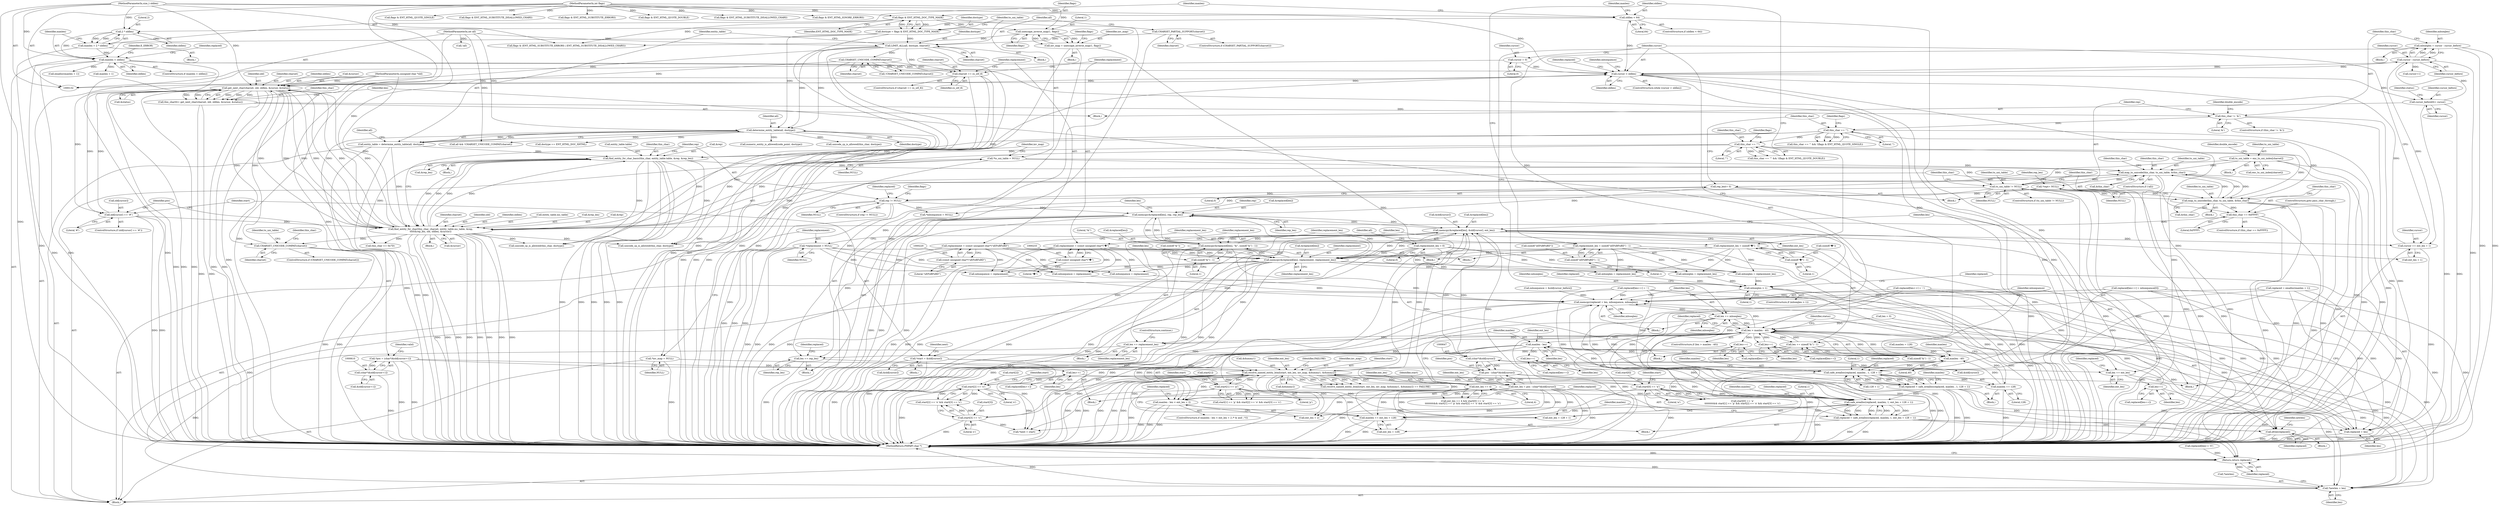digraph "0_php-src_0da8b8b801f9276359262f1ef8274c7812d3dfda?w=1_5@integer" {
"1000375" [label="(Call,mbseqlen = cursor - cursor_before)"];
"1000377" [label="(Call,cursor - cursor_before)"];
"1000279" [label="(Call,cursor < oldlen)"];
"1000775" [label="(Call,cursor += ent_len + 1)"];
"1000756" [label="(Call,memcpy(&replaced[len], &old[cursor], ent_len))"];
"1000578" [label="(Call,memcpy(&replaced[len], \"&amp;\", sizeof(\"&amp;\") - 1))"];
"1000466" [label="(Call,memcpy(&replaced[len], rep, rep_len))"];
"1000346" [label="(Call,memcpy(&replaced[len], replacement, replacement_len))"];
"1000217" [label="(Call,replacement = (const unsigned char*)\"\xEF\xBF\xBD\")"];
"1000219" [label="(Call,(const unsigned char*)\"\xEF\xBF\xBD\")"];
"1000161" [label="(Call,*replacement = NULL)"];
"1000230" [label="(Call,replacement = (const unsigned char*)\"&#xFFFD;\")"];
"1000232" [label="(Call,(const unsigned char*)\"&#xFFFD;\")"];
"1000222" [label="(Call,replacement_len = sizeof(\"\xEF\xBF\xBD\") - 1)"];
"1000224" [label="(Call,sizeof(\"\xEF\xBF\xBD\") - 1)"];
"1000235" [label="(Call,replacement_len = sizeof(\"&#xFFFD;\") - 1)"];
"1000237" [label="(Call,sizeof(\"&#xFFFD;\") - 1)"];
"1000165" [label="(Call,replacement_len = 0)"];
"1000456" [label="(Call,rep != NULL)"];
"1000386" [label="(Call,*rep\t= NULL)"];
"1000416" [label="(Call,to_uni_table != NULL)"];
"1000512" [label="(Call,map_to_unicode(this_char, to_uni_table, &this_char))"];
"1000446" [label="(Call,find_entity_for_char_basic(this_char, entity_table.table, &rep, &rep_len))"];
"1000396" [label="(Call,this_char == '\'')"];
"1000381" [label="(Call,this_char != '&')"];
"1000300" [label="(Call,this_char\t\t\t= get_next_char(charset, old, oldlen, &cursor, &status))"];
"1000302" [label="(Call,get_next_char(charset, old, oldlen, &cursor, &status))"];
"1000175" [label="(Call,LIMIT_ALL(all, doctype, charset))"];
"1000136" [label="(MethodParameterIn,int all)"];
"1000146" [label="(Call,doctype = flags & ENT_HTML_DOC_TYPE_MASK)"];
"1000148" [label="(Call,flags & ENT_HTML_DOC_TYPE_MASK)"];
"1000137" [label="(MethodParameterIn,int flags)"];
"1000172" [label="(Call,CHARSET_PARTIAL_SUPPORT(charset))"];
"1000490" [label="(Call,CHARSET_UNICODE_COMPAT(charset))"];
"1000430" [label="(Call,find_entity_for_char(this_char, charset, entity_table.ms_table, &rep,\n\t\t\t\t\t&rep_len, old, oldlen, &cursor))"];
"1000404" [label="(Call,this_char == '\"')"];
"1000426" [label="(Call,this_char == 0xFFFF)"];
"1000420" [label="(Call,map_to_unicode(this_char, to_uni_table, &this_char))"];
"1000179" [label="(Call,entity_table = determine_entity_table(all, doctype))"];
"1000181" [label="(Call,determine_entity_table(all, doctype))"];
"1000598" [label="(Call,old[cursor] == '#')"];
"1000133" [label="(MethodParameterIn,unsigned char *old)"];
"1000134" [label="(MethodParameterIn,size_t oldlen)"];
"1000213" [label="(Call,charset == cs_utf_8)"];
"1000188" [label="(Call,CHARSET_UNICODE_COMPAT(charset))"];
"1000153" [label="(Call,*to_uni_table = NULL)"];
"1000191" [label="(Call,to_uni_table = enc_to_uni_index[charset])"];
"1000390" [label="(Call,rep_len\t= 0)"];
"1000584" [label="(Call,sizeof(\"&amp;\") - 1)"];
"1000646" [label="(Call,(char*)&old[cursor])"];
"1000642" [label="(Call,ent_len = pos - (char*)&old[cursor])"];
"1000644" [label="(Call,pos - (char*)&old[cursor])"];
"1000607" [label="(Call,*pos = (char*)&old[cursor+1])"];
"1000609" [label="(Call,(char*)&old[cursor+1])"];
"1000680" [label="(Call,resolve_named_entity_html(start, ent_len, inv_map, &dummy1, &dummy2))"];
"1000713" [label="(Call,start[2] == 'o')"];
"1000707" [label="(Call,start[1] == 'p')"];
"1000701" [label="(Call,start[0] == 'a')"];
"1000718" [label="(Call,start[3] == 's')"];
"1000655" [label="(Call,*start = &old[cursor])"];
"1000697" [label="(Call,ent_len == 4)"];
"1000200" [label="(Call,inv_map = unescape_inverse_map(1, flags))"];
"1000202" [label="(Call,unescape_inverse_map(1, flags))"];
"1000157" [label="(Call,*inv_map = NULL)"];
"1000275" [label="(Call,cursor = 0)"];
"1000257" [label="(Call,maxlen < oldlen)"];
"1000251" [label="(Call,maxlen = 2 * oldlen)"];
"1000253" [label="(Call,2 * oldlen)"];
"1000242" [label="(Call,oldlen < 64)"];
"1000292" [label="(Call,cursor_before\t\t\t= cursor)"];
"1000549" [label="(Call,mbseqlen > 1)"];
"1000553" [label="(Call,memcpy(replaced + len, mbsequence, mbseqlen))"];
"1000559" [label="(Call,len += mbseqlen)"];
"1000311" [label="(Call,len > maxlen - 40)"];
"1000353" [label="(Call,len += replacement_len)"];
"1000785" [label="(Call,*newlen = len)"];
"1000463" [label="(Call,len++)"];
"1000473" [label="(Call,len += rep_len)"];
"1000479" [label="(Call,len++)"];
"1000554" [label="(Call,replaced + len)"];
"1000567" [label="(Call,len++)"];
"1000588" [label="(Call,len += sizeof(\"&amp;\") - 1)"];
"1000727" [label="(Call,maxlen - len)"];
"1000313" [label="(Call,maxlen - 40)"];
"1000319" [label="(Call,safe_erealloc(replaced, maxlen , 1, 128 + 1))"];
"1000317" [label="(Call,replaced = safe_erealloc(replaced, maxlen , 1, 128 + 1))"];
"1000359" [label="(Call,efree(replaced))"];
"1000736" [label="(Call,safe_erealloc(replaced, maxlen, 1, ent_len + 128 + 1))"];
"1000734" [label="(Call,replaced = safe_erealloc(replaced, maxlen, 1, ent_len + 128 + 1))"];
"1000789" [label="(Return,return replaced;)"];
"1000745" [label="(Call,maxlen += ent_len + 128)"];
"1000326" [label="(Call,maxlen += 128)"];
"1000726" [label="(Call,maxlen - len < ent_len + 2)"];
"1000753" [label="(Call,len++)"];
"1000766" [label="(Call,len += ent_len)"];
"1000772" [label="(Call,len++)"];
"1000292" [label="(Call,cursor_before\t\t\t= cursor)"];
"1000711" [label="(Literal,'p')"];
"1000445" [label="(Block,)"];
"1000646" [label="(Call,(char*)&old[cursor])"];
"1000258" [label="(Identifier,maxlen)"];
"1000311" [label="(Call,len > maxlen - 40)"];
"1000257" [label="(Call,maxlen < oldlen)"];
"1000422" [label="(Identifier,to_uni_table)"];
"1000219" [label="(Call,(const unsigned char*)\"\xEF\xBF\xBD\")"];
"1000404" [label="(Call,this_char == '\"')"];
"1000608" [label="(Identifier,pos)"];
"1000304" [label="(Identifier,old)"];
"1000753" [label="(Call,len++)"];
"1000780" [label="(Call,replaced[len] = '\0')"];
"1000533" [label="(Call,this_char <= 0x7D)"];
"1000234" [label="(Literal,\"&#xFFFD;\")"];
"1000431" [label="(Identifier,this_char)"];
"1000328" [label="(Literal,128)"];
"1000379" [label="(Identifier,cursor_before)"];
"1000568" [label="(Identifier,len)"];
"1000734" [label="(Call,replaced = safe_erealloc(replaced, maxlen, 1, ent_len + 128 + 1))"];
"1000321" [label="(Identifier,maxlen)"];
"1000595" [label="(Block,)"];
"1000401" [label="(Identifier,flags)"];
"1000335" [label="(Call,flags & ENT_HTML_IGNORE_ERRORS)"];
"1000446" [label="(Call,find_entity_for_char_basic(this_char, entity_table.table, &rep, &rep_len))"];
"1000297" [label="(Identifier,status)"];
"1000331" [label="(Identifier,status)"];
"1000167" [label="(Literal,0)"];
"1000458" [label="(Identifier,NULL)"];
"1000769" [label="(Call,replaced[len++] = ';')"];
"1000189" [label="(Identifier,charset)"];
"1000432" [label="(Identifier,charset)"];
"1000136" [label="(MethodParameterIn,int all)"];
"1000169" [label="(Identifier,all)"];
"1000200" [label="(Call,inv_map = unescape_inverse_map(1, flags))"];
"1000375" [label="(Call,mbseqlen = cursor - cursor_before)"];
"1000707" [label="(Call,start[1] == 'p')"];
"1000423" [label="(Call,&this_char)"];
"1000272" [label="(Call,len = 0)"];
"1000786" [label="(Call,*newlen)"];
"1000231" [label="(Identifier,replacement)"];
"1000644" [label="(Call,pos - (char*)&old[cursor])"];
"1000731" [label="(Identifier,ent_len)"];
"1000703" [label="(Identifier,start)"];
"1000785" [label="(Call,*newlen = len)"];
"1000789" [label="(Return,return replaced;)"];
"1000279" [label="(Call,cursor < oldlen)"];
"1000224" [label="(Call,sizeof(\"\xEF\xBF\xBD\") - 1)"];
"1000491" [label="(Identifier,charset)"];
"1000281" [label="(Identifier,oldlen)"];
"1000730" [label="(Call,ent_len + 2)"];
"1000767" [label="(Identifier,len)"];
"1000360" [label="(Identifier,replaced)"];
"1000303" [label="(Identifier,charset)"];
"1000553" [label="(Call,memcpy(replaced + len, mbsequence, mbseqlen))"];
"1000204" [label="(Identifier,flags)"];
"1000359" [label="(Call,efree(replaced))"];
"1000409" [label="(Identifier,flags)"];
"1000376" [label="(Identifier,mbseqlen)"];
"1000656" [label="(Identifier,start)"];
"1000153" [label="(Call,*to_uni_table = NULL)"];
"1000655" [label="(Call,*start = &old[cursor])"];
"1000282" [label="(Block,)"];
"1000253" [label="(Call,2 * oldlen)"];
"1000368" [label="(Block,)"];
"1000134" [label="(MethodParameterIn,size_t oldlen)"];
"1000420" [label="(Call,map_to_unicode(this_char, to_uni_table, &this_char))"];
"1000684" [label="(Call,&dummy1)"];
"1000317" [label="(Call,replaced = safe_erealloc(replaced, maxlen , 1, 128 + 1))"];
"1000662" [label="(Call,*next = start)"];
"1000158" [label="(Identifier,inv_map)"];
"1000686" [label="(Call,&dummy2)"];
"1000262" [label="(Identifier,E_ERROR)"];
"1000259" [label="(Identifier,oldlen)"];
"1000680" [label="(Call,resolve_named_entity_html(start, ent_len, inv_map, &dummy1, &dummy2))"];
"1000756" [label="(Call,memcpy(&replaced[len], &old[cursor], ent_len))"];
"1000519" [label="(Call,unicode_cp_is_allowed(this_char, doctype))"];
"1000327" [label="(Identifier,maxlen)"];
"1000166" [label="(Identifier,replacement_len)"];
"1000388" [label="(Identifier,NULL)"];
"1000188" [label="(Call,CHARSET_UNICODE_COMPAT(charset))"];
"1000198" [label="(Identifier,double_encode)"];
"1000526" [label="(Call,mbseqlen = replacement_len)"];
"1000739" [label="(Literal,1)"];
"1000284" [label="(Call,*mbsequence = NULL)"];
"1000727" [label="(Call,maxlen - len)"];
"1000775" [label="(Call,cursor += ent_len + 1)"];
"1000751" [label="(Call,replaced[len++])"];
"1000418" [label="(Identifier,NULL)"];
"1000214" [label="(Identifier,charset)"];
"1000312" [label="(Identifier,len)"];
"1000419" [label="(Block,)"];
"1000237" [label="(Call,sizeof(\"&#xFFFD;\") - 1)"];
"1000229" [label="(Block,)"];
"1000782" [label="(Identifier,replaced)"];
"1000472" [label="(Identifier,rep_len)"];
"1000638" [label="(Call,numeric_entity_is_allowed(code_point, doctype))"];
"1000187" [label="(Call,!CHARSET_UNICODE_COMPAT(charset))"];
"1000293" [label="(Identifier,cursor_before)"];
"1000235" [label="(Call,replacement_len = sizeof(\"&#xFFFD;\") - 1)"];
"1000790" [label="(Identifier,replaced)"];
"1000746" [label="(Identifier,maxlen)"];
"1000440" [label="(Identifier,old)"];
"1000455" [label="(ControlStructure,if (rep != NULL))"];
"1000173" [label="(Identifier,charset)"];
"1000566" [label="(Identifier,replaced)"];
"1000442" [label="(Call,&cursor)"];
"1000193" [label="(Call,enc_to_uni_index[charset])"];
"1000583" [label="(Literal,\"&amp;\")"];
"1000720" [label="(Identifier,start)"];
"1000564" [label="(Call,replaced[len++] = mbsequence[0])"];
"1000714" [label="(Call,start[2])"];
"1000326" [label="(Call,maxlen += 128)"];
"1000467" [label="(Call,&replaced[len])"];
"1000717" [label="(Literal,'o')"];
"1000381" [label="(Call,this_char != '&')"];
"1000729" [label="(Identifier,len)"];
"1000479" [label="(Call,len++)"];
"1000390" [label="(Call,rep_len\t= 0)"];
"1000548" [label="(ControlStructure,if (mbseqlen > 1))"];
"1000146" [label="(Call,doctype = flags & ENT_HTML_DOC_TYPE_MASK)"];
"1000441" [label="(Identifier,oldlen)"];
"1000240" [label="(Literal,1)"];
"1000275" [label="(Call,cursor = 0)"];
"1000587" [label="(Literal,1)"];
"1000578" [label="(Call,memcpy(&replaced[len], \"&amp;\", sizeof(\"&amp;\") - 1))"];
"1000537" [label="(Call,unicode_cp_is_allowed(this_char, doctype))"];
"1000463" [label="(Call,len++)"];
"1000395" [label="(Call,this_char == '\'' && !(flags & ENT_HTML_QUOTE_SINGLE))"];
"1000456" [label="(Call,rep != NULL)"];
"1000597" [label="(ControlStructure,if (old[cursor] == '#'))"];
"1000319" [label="(Call,safe_erealloc(replaced, maxlen , 1, 128 + 1))"];
"1000495" [label="(Call,unicode_cp_is_allowed(this_char, doctype))"];
"1000738" [label="(Identifier,maxlen)"];
"1000177" [label="(Identifier,doctype)"];
"1000603" [label="(Block,)"];
"1000256" [label="(ControlStructure,if (maxlen < oldlen))"];
"1000513" [label="(Identifier,this_char)"];
"1000252" [label="(Identifier,maxlen)"];
"1000206" [label="(Call,flags & (ENT_HTML_SUBSTITUTE_ERRORS | ENT_HTML_SUBSTITUTE_DISALLOWED_CHARS))"];
"1000653" [label="(Block,)"];
"1000752" [label="(Identifier,replaced)"];
"1000171" [label="(ControlStructure,if (CHARSET_PARTIAL_SUPPORT(charset)))"];
"1000251" [label="(Call,maxlen = 2 * oldlen)"];
"1000161" [label="(Call,*replacement = NULL)"];
"1000406" [label="(Literal,'\"')"];
"1000216" [label="(Block,)"];
"1000575" [label="(Identifier,double_encode)"];
"1000477" [label="(Call,replaced[len++])"];
"1000489" [label="(ControlStructure,if (CHARSET_UNICODE_COMPAT(charset)))"];
"1000544" [label="(Call,mbseqlen = replacement_len)"];
"1000433" [label="(Call,entity_table.ms_table)"];
"1000725" [label="(ControlStructure,if (maxlen - len < ent_len + 2 /* & and ; */))"];
"1000428" [label="(Literal,0xFFFF)"];
"1000400" [label="(Call,flags & ENT_HTML_QUOTE_SINGLE)"];
"1000383" [label="(Literal,'&')"];
"1000438" [label="(Call,&rep_len)"];
"1000682" [label="(Identifier,ent_len)"];
"1000558" [label="(Identifier,mbseqlen)"];
"1000405" [label="(Identifier,this_char)"];
"1000351" [label="(Identifier,replacement)"];
"1000425" [label="(ControlStructure,if (this_char == 0xFFFF))"];
"1000285" [label="(Identifier,mbsequence)"];
"1000250" [label="(Block,)"];
"1000771" [label="(Identifier,replaced)"];
"1000602" [label="(Literal,'#')"];
"1000222" [label="(Call,replacement_len = sizeof(\"\xEF\xBF\xBD\") - 1)"];
"1000448" [label="(Call,entity_table.table)"];
"1000155" [label="(Identifier,NULL)"];
"1000485" [label="(Call,flags & ENT_HTML_SUBSTITUTE_DISALLOWED_CHARS)"];
"1000305" [label="(Identifier,oldlen)"];
"1000148" [label="(Call,flags & ENT_HTML_DOC_TYPE_MASK)"];
"1000147" [label="(Identifier,doctype)"];
"1000183" [label="(Identifier,doctype)"];
"1000269" [label="(Call,maxlen + 1)"];
"1000757" [label="(Call,&replaced[len])"];
"1000507" [label="(Identifier,to_uni_table)"];
"1000268" [label="(Call,emalloc(maxlen + 1))"];
"1000276" [label="(Identifier,cursor)"];
"1000745" [label="(Call,maxlen += ent_len + 128)"];
"1000705" [label="(Literal,'a')"];
"1000663" [label="(Identifier,next)"];
"1000342" [label="(Call,flags & ENT_HTML_SUBSTITUTE_ERRORS)"];
"1000559" [label="(Call,len += mbseqlen)"];
"1000221" [label="(Literal,\"\xEF\xBF\xBD\")"];
"1000246" [label="(Call,maxlen = 128)"];
"1000191" [label="(Call,to_uni_table = enc_to_uni_index[charset])"];
"1000552" [label="(Block,)"];
"1000502" [label="(Call,mbseqlen = replacement_len)"];
"1000353" [label="(Call,len += replacement_len)"];
"1000754" [label="(Identifier,len)"];
"1000561" [label="(Identifier,mbseqlen)"];
"1000556" [label="(Identifier,len)"];
"1000377" [label="(Call,cursor - cursor_before)"];
"1000322" [label="(Literal,1)"];
"1000645" [label="(Identifier,pos)"];
"1000430" [label="(Call,find_entity_for_char(this_char, charset, entity_table.ms_table, &rep,\n\t\t\t\t\t&rep_len, old, oldlen, &cursor))"];
"1000550" [label="(Identifier,mbseqlen)"];
"1000599" [label="(Call,old[cursor])"];
"1000218" [label="(Identifier,replacement)"];
"1000415" [label="(ControlStructure,if (to_uni_table != NULL))"];
"1000185" [label="(Call,all && !CHARSET_UNICODE_COMPAT(charset))"];
"1000302" [label="(Call,get_next_char(charset, old, oldlen, &cursor, &status))"];
"1000182" [label="(Identifier,all)"];
"1000509" [label="(ControlStructure,if (!all))"];
"1000242" [label="(Call,oldlen < 64)"];
"1000486" [label="(Identifier,flags)"];
"1000243" [label="(Identifier,oldlen)"];
"1000464" [label="(Identifier,len)"];
"1000462" [label="(Identifier,replaced)"];
"1000314" [label="(Identifier,maxlen)"];
"1000186" [label="(Identifier,all)"];
"1000137" [label="(MethodParameterIn,int flags)"];
"1000212" [label="(ControlStructure,if (charset == cs_utf_8))"];
"1000386" [label="(Call,*rep\t= NULL)"];
"1000380" [label="(ControlStructure,if (this_char != '&'))"];
"1000696" [label="(Call,ent_len == 4 && start[0] == 'a'\n\t\t\t\t\t\t\t\t\t&& start[1] == 'p' && start[2] == 'o' && start[3] == 's')"];
"1000213" [label="(Call,charset == cs_utf_8)"];
"1000688" [label="(Identifier,FAILURE)"];
"1000747" [label="(Call,ent_len + 128)"];
"1000541" [label="(Call,mbsequence = replacement)"];
"1000162" [label="(Identifier,replacement)"];
"1000514" [label="(Identifier,to_uni_table)"];
"1000241" [label="(ControlStructure,if (oldlen < 64))"];
"1000426" [label="(Call,this_char == 0xFFFF)"];
"1000154" [label="(Identifier,to_uni_table)"];
"1000306" [label="(Call,&cursor)"];
"1000585" [label="(Call,sizeof(\"&amp;\"))"];
"1000510" [label="(Call,!all)"];
"1000447" [label="(Identifier,this_char)"];
"1000709" [label="(Identifier,start)"];
"1000227" [label="(Literal,1)"];
"1000512" [label="(Call,map_to_unicode(this_char, to_uni_table, &this_char))"];
"1000791" [label="(MethodReturn,PHPAPI char *)"];
"1000683" [label="(Identifier,inv_map)"];
"1000496" [label="(Identifier,this_char)"];
"1000215" [label="(Identifier,cs_utf_8)"];
"1000323" [label="(Call,128 + 1)"];
"1000719" [label="(Call,start[3])"];
"1000712" [label="(Call,start[2] == 'o' && start[3] == 's')"];
"1000457" [label="(Identifier,rep)"];
"1000308" [label="(Call,&status)"];
"1000588" [label="(Call,len += sizeof(\"&amp;\") - 1)"];
"1000451" [label="(Call,&rep)"];
"1000702" [label="(Call,start[0])"];
"1000642" [label="(Call,ent_len = pos - (char*)&old[cursor])"];
"1000192" [label="(Identifier,to_uni_table)"];
"1000378" [label="(Identifier,cursor)"];
"1000648" [label="(Call,&old[cursor])"];
"1000436" [label="(Call,&rep)"];
"1000175" [label="(Call,LIMIT_ALL(all, doctype, charset))"];
"1000490" [label="(Call,CHARSET_UNICODE_COMPAT(charset))"];
"1000345" [label="(Block,)"];
"1000761" [label="(Call,&old[cursor])"];
"1000190" [label="(Block,)"];
"1000354" [label="(Identifier,len)"];
"1000611" [label="(Call,&old[cursor+1])"];
"1000300" [label="(Call,this_char\t\t\t= get_next_char(charset, old, oldlen, &cursor, &status))"];
"1000133" [label="(MethodParameterIn,unsigned char *old)"];
"1000560" [label="(Identifier,len)"];
"1000706" [label="(Call,start[1] == 'p' && start[2] == 'o' && start[3] == 's')"];
"1000421" [label="(Identifier,this_char)"];
"1000549" [label="(Call,mbseqlen > 1)"];
"1000699" [label="(Literal,4)"];
"1000713" [label="(Call,start[2] == 'o')"];
"1000347" [label="(Call,&replaced[len])"];
"1000358" [label="(Block,)"];
"1000408" [label="(Call,flags & ENT_HTML_QUOTE_DOUBLE)"];
"1000768" [label="(Identifier,ent_len)"];
"1000657" [label="(Call,&old[cursor])"];
"1000697" [label="(Call,ent_len == 4)"];
"1000515" [label="(Call,&this_char)"];
"1000392" [label="(Literal,0)"];
"1000254" [label="(Literal,2)"];
"1000278" [label="(ControlStructure,while (cursor < oldlen))"];
"1000316" [label="(Block,)"];
"1000693" [label="(Call,doctype == ENT_HTML_DOC_XHTML)"];
"1000576" [label="(Block,)"];
"1000223" [label="(Identifier,replacement_len)"];
"1000416" [label="(Call,to_uni_table != NULL)"];
"1000565" [label="(Call,replaced[len++])"];
"1000701" [label="(Call,start[0] == 'a')"];
"1000698" [label="(Identifier,ent_len)"];
"1000203" [label="(Literal,1)"];
"1000632" [label="(Call,flags & ENT_HTML_SUBSTITUTE_DISALLOWED_CHARS)"];
"1000159" [label="(Identifier,NULL)"];
"1000255" [label="(Identifier,oldlen)"];
"1000429" [label="(ControlStructure,goto pass_char_through;)"];
"1000397" [label="(Identifier,this_char)"];
"1000788" [label="(Identifier,len)"];
"1000598" [label="(Call,old[cursor] == '#')"];
"1000736" [label="(Call,safe_erealloc(replaced, maxlen, 1, ent_len + 128 + 1))"];
"1000459" [label="(Block,)"];
"1000199" [label="(Block,)"];
"1000363" [label="(Identifier,newlen)"];
"1000770" [label="(Call,replaced[len++])"];
"1000773" [label="(Identifier,len)"];
"1000555" [label="(Identifier,replaced)"];
"1000315" [label="(Literal,40)"];
"1000232" [label="(Call,(const unsigned char*)\"&#xFFFD;\")"];
"1000681" [label="(Identifier,start)"];
"1000618" [label="(Identifier,valid)"];
"1000301" [label="(Identifier,this_char)"];
"1000277" [label="(Literal,0)"];
"1000609" [label="(Call,(char*)&old[cursor+1])"];
"1000346" [label="(Call,memcpy(&replaced[len], replacement, replacement_len))"];
"1000726" [label="(Call,maxlen - len < ent_len + 2)"];
"1000217" [label="(Call,replacement = (const unsigned char*)\"\xEF\xBF\xBD\")"];
"1000178" [label="(Identifier,charset)"];
"1000461" [label="(Call,replaced[len++])"];
"1000179" [label="(Call,entity_table = determine_entity_table(all, doctype))"];
"1000176" [label="(Identifier,all)"];
"1000170" [label="(Block,)"];
"1000313" [label="(Call,maxlen - 40)"];
"1000356" [label="(ControlStructure,continue;)"];
"1000352" [label="(Identifier,replacement_len)"];
"1000236" [label="(Identifier,replacement_len)"];
"1000772" [label="(Call,len++)"];
"1000766" [label="(Call,len += ent_len)"];
"1000247" [label="(Identifier,maxlen)"];
"1000473" [label="(Call,len += rep_len)"];
"1000700" [label="(Call,start[0] == 'a'\n\t\t\t\t\t\t\t\t\t&& start[1] == 'p' && start[2] == 'o' && start[3] == 's')"];
"1000398" [label="(Literal,'\'')"];
"1000414" [label="(Block,)"];
"1000453" [label="(Call,&rep_len)"];
"1000520" [label="(Identifier,this_char)"];
"1000740" [label="(Call,ent_len + 128 + 1)"];
"1000765" [label="(Identifier,ent_len)"];
"1000557" [label="(Identifier,mbsequence)"];
"1000149" [label="(Identifier,flags)"];
"1000244" [label="(Literal,64)"];
"1000614" [label="(Call,cursor+1)"];
"1000607" [label="(Call,*pos = (char*)&old[cursor+1])"];
"1000728" [label="(Identifier,maxlen)"];
"1000310" [label="(ControlStructure,if (len > maxlen - 40))"];
"1000523" [label="(Call,mbsequence = replacement)"];
"1000318" [label="(Identifier,replaced)"];
"1000387" [label="(Identifier,rep)"];
"1000427" [label="(Identifier,this_char)"];
"1000475" [label="(Identifier,rep_len)"];
"1000737" [label="(Identifier,replaced)"];
"1000294" [label="(Identifier,cursor)"];
"1000157" [label="(Call,*inv_map = NULL)"];
"1000733" [label="(Block,)"];
"1000474" [label="(Identifier,len)"];
"1000480" [label="(Identifier,len)"];
"1000722" [label="(Literal,'s')"];
"1000777" [label="(Call,ent_len + 1)"];
"1000230" [label="(Call,replacement = (const unsigned char*)\"&#xFFFD;\")"];
"1000320" [label="(Identifier,replaced)"];
"1000776" [label="(Identifier,cursor)"];
"1000554" [label="(Call,replaced + len)"];
"1000567" [label="(Call,len++)"];
"1000476" [label="(Call,replaced[len++] = ';')"];
"1000679" [label="(Call,resolve_named_entity_html(start, ent_len, inv_map, &dummy1, &dummy2) == FAILURE)"];
"1000280" [label="(Identifier,cursor)"];
"1000715" [label="(Identifier,start)"];
"1000417" [label="(Identifier,to_uni_table)"];
"1000150" [label="(Identifier,ENT_HTML_DOC_TYPE_MASK)"];
"1000708" [label="(Call,start[1])"];
"1000403" [label="(Call,this_char == '\"' && !(flags & ENT_HTML_QUOTE_DOUBLE))"];
"1000579" [label="(Call,&replaced[len])"];
"1000384" [label="(Block,)"];
"1000369" [label="(Call,mbsequence = &old[cursor_before])"];
"1000382" [label="(Identifier,this_char)"];
"1000355" [label="(Identifier,replacement_len)"];
"1000718" [label="(Call,start[3] == 's')"];
"1000267" [label="(Identifier,replaced)"];
"1000643" [label="(Identifier,ent_len)"];
"1000584" [label="(Call,sizeof(\"&amp;\") - 1)"];
"1000478" [label="(Identifier,replaced)"];
"1000180" [label="(Identifier,entity_table)"];
"1000225" [label="(Call,sizeof(\"\xEF\xBF\xBD\"))"];
"1000499" [label="(Call,mbsequence = replacement)"];
"1000140" [label="(Block,)"];
"1000165" [label="(Call,replacement_len = 0)"];
"1000466" [label="(Call,memcpy(&replaced[len], rep, rep_len))"];
"1000471" [label="(Identifier,rep)"];
"1000735" [label="(Identifier,replaced)"];
"1000589" [label="(Identifier,len)"];
"1000391" [label="(Identifier,rep_len)"];
"1000396" [label="(Call,this_char == '\'')"];
"1000266" [label="(Call,replaced = emalloc(maxlen + 1))"];
"1000207" [label="(Identifier,flags)"];
"1000163" [label="(Identifier,NULL)"];
"1000202" [label="(Call,unescape_inverse_map(1, flags))"];
"1000551" [label="(Literal,1)"];
"1000238" [label="(Call,sizeof(\"&#xFFFD;\"))"];
"1000201" [label="(Identifier,inv_map)"];
"1000172" [label="(Call,CHARSET_PARTIAL_SUPPORT(charset))"];
"1000590" [label="(Call,sizeof(\"&amp;\") - 1)"];
"1000181" [label="(Call,determine_entity_table(all, doctype))"];
"1000375" -> "1000368"  [label="AST: "];
"1000375" -> "1000377"  [label="CFG: "];
"1000376" -> "1000375"  [label="AST: "];
"1000377" -> "1000375"  [label="AST: "];
"1000382" -> "1000375"  [label="CFG: "];
"1000375" -> "1000791"  [label="DDG: "];
"1000375" -> "1000791"  [label="DDG: "];
"1000377" -> "1000375"  [label="DDG: "];
"1000377" -> "1000375"  [label="DDG: "];
"1000375" -> "1000549"  [label="DDG: "];
"1000377" -> "1000379"  [label="CFG: "];
"1000378" -> "1000377"  [label="AST: "];
"1000379" -> "1000377"  [label="AST: "];
"1000377" -> "1000791"  [label="DDG: "];
"1000377" -> "1000279"  [label="DDG: "];
"1000279" -> "1000377"  [label="DDG: "];
"1000292" -> "1000377"  [label="DDG: "];
"1000377" -> "1000614"  [label="DDG: "];
"1000377" -> "1000775"  [label="DDG: "];
"1000279" -> "1000278"  [label="AST: "];
"1000279" -> "1000281"  [label="CFG: "];
"1000280" -> "1000279"  [label="AST: "];
"1000281" -> "1000279"  [label="AST: "];
"1000285" -> "1000279"  [label="CFG: "];
"1000782" -> "1000279"  [label="CFG: "];
"1000279" -> "1000791"  [label="DDG: "];
"1000279" -> "1000791"  [label="DDG: "];
"1000279" -> "1000791"  [label="DDG: "];
"1000775" -> "1000279"  [label="DDG: "];
"1000275" -> "1000279"  [label="DDG: "];
"1000257" -> "1000279"  [label="DDG: "];
"1000302" -> "1000279"  [label="DDG: "];
"1000430" -> "1000279"  [label="DDG: "];
"1000242" -> "1000279"  [label="DDG: "];
"1000134" -> "1000279"  [label="DDG: "];
"1000279" -> "1000292"  [label="DDG: "];
"1000279" -> "1000302"  [label="DDG: "];
"1000775" -> "1000595"  [label="AST: "];
"1000775" -> "1000777"  [label="CFG: "];
"1000776" -> "1000775"  [label="AST: "];
"1000777" -> "1000775"  [label="AST: "];
"1000280" -> "1000775"  [label="CFG: "];
"1000775" -> "1000791"  [label="DDG: "];
"1000756" -> "1000775"  [label="DDG: "];
"1000756" -> "1000595"  [label="AST: "];
"1000756" -> "1000765"  [label="CFG: "];
"1000757" -> "1000756"  [label="AST: "];
"1000761" -> "1000756"  [label="AST: "];
"1000765" -> "1000756"  [label="AST: "];
"1000767" -> "1000756"  [label="CFG: "];
"1000756" -> "1000791"  [label="DDG: "];
"1000756" -> "1000791"  [label="DDG: "];
"1000756" -> "1000791"  [label="DDG: "];
"1000756" -> "1000346"  [label="DDG: "];
"1000756" -> "1000466"  [label="DDG: "];
"1000756" -> "1000578"  [label="DDG: "];
"1000756" -> "1000646"  [label="DDG: "];
"1000756" -> "1000655"  [label="DDG: "];
"1000756" -> "1000680"  [label="DDG: "];
"1000578" -> "1000756"  [label="DDG: "];
"1000466" -> "1000756"  [label="DDG: "];
"1000346" -> "1000756"  [label="DDG: "];
"1000646" -> "1000756"  [label="DDG: "];
"1000642" -> "1000756"  [label="DDG: "];
"1000680" -> "1000756"  [label="DDG: "];
"1000697" -> "1000756"  [label="DDG: "];
"1000756" -> "1000766"  [label="DDG: "];
"1000756" -> "1000777"  [label="DDG: "];
"1000578" -> "1000576"  [label="AST: "];
"1000578" -> "1000584"  [label="CFG: "];
"1000579" -> "1000578"  [label="AST: "];
"1000583" -> "1000578"  [label="AST: "];
"1000584" -> "1000578"  [label="AST: "];
"1000589" -> "1000578"  [label="CFG: "];
"1000578" -> "1000791"  [label="DDG: "];
"1000578" -> "1000791"  [label="DDG: "];
"1000578" -> "1000346"  [label="DDG: "];
"1000578" -> "1000466"  [label="DDG: "];
"1000466" -> "1000578"  [label="DDG: "];
"1000346" -> "1000578"  [label="DDG: "];
"1000584" -> "1000578"  [label="DDG: "];
"1000466" -> "1000459"  [label="AST: "];
"1000466" -> "1000472"  [label="CFG: "];
"1000467" -> "1000466"  [label="AST: "];
"1000471" -> "1000466"  [label="AST: "];
"1000472" -> "1000466"  [label="AST: "];
"1000474" -> "1000466"  [label="CFG: "];
"1000466" -> "1000791"  [label="DDG: "];
"1000466" -> "1000791"  [label="DDG: "];
"1000466" -> "1000791"  [label="DDG: "];
"1000466" -> "1000346"  [label="DDG: "];
"1000346" -> "1000466"  [label="DDG: "];
"1000456" -> "1000466"  [label="DDG: "];
"1000390" -> "1000466"  [label="DDG: "];
"1000466" -> "1000473"  [label="DDG: "];
"1000346" -> "1000345"  [label="AST: "];
"1000346" -> "1000352"  [label="CFG: "];
"1000347" -> "1000346"  [label="AST: "];
"1000351" -> "1000346"  [label="AST: "];
"1000352" -> "1000346"  [label="AST: "];
"1000354" -> "1000346"  [label="CFG: "];
"1000346" -> "1000791"  [label="DDG: "];
"1000346" -> "1000791"  [label="DDG: "];
"1000346" -> "1000791"  [label="DDG: "];
"1000217" -> "1000346"  [label="DDG: "];
"1000161" -> "1000346"  [label="DDG: "];
"1000230" -> "1000346"  [label="DDG: "];
"1000222" -> "1000346"  [label="DDG: "];
"1000235" -> "1000346"  [label="DDG: "];
"1000165" -> "1000346"  [label="DDG: "];
"1000346" -> "1000353"  [label="DDG: "];
"1000346" -> "1000499"  [label="DDG: "];
"1000346" -> "1000502"  [label="DDG: "];
"1000346" -> "1000523"  [label="DDG: "];
"1000346" -> "1000526"  [label="DDG: "];
"1000346" -> "1000541"  [label="DDG: "];
"1000346" -> "1000544"  [label="DDG: "];
"1000217" -> "1000216"  [label="AST: "];
"1000217" -> "1000219"  [label="CFG: "];
"1000218" -> "1000217"  [label="AST: "];
"1000219" -> "1000217"  [label="AST: "];
"1000223" -> "1000217"  [label="CFG: "];
"1000217" -> "1000791"  [label="DDG: "];
"1000217" -> "1000791"  [label="DDG: "];
"1000219" -> "1000217"  [label="DDG: "];
"1000217" -> "1000499"  [label="DDG: "];
"1000217" -> "1000523"  [label="DDG: "];
"1000217" -> "1000541"  [label="DDG: "];
"1000219" -> "1000221"  [label="CFG: "];
"1000220" -> "1000219"  [label="AST: "];
"1000221" -> "1000219"  [label="AST: "];
"1000161" -> "1000140"  [label="AST: "];
"1000161" -> "1000163"  [label="CFG: "];
"1000162" -> "1000161"  [label="AST: "];
"1000163" -> "1000161"  [label="AST: "];
"1000166" -> "1000161"  [label="CFG: "];
"1000161" -> "1000791"  [label="DDG: "];
"1000161" -> "1000791"  [label="DDG: "];
"1000161" -> "1000499"  [label="DDG: "];
"1000161" -> "1000523"  [label="DDG: "];
"1000161" -> "1000541"  [label="DDG: "];
"1000230" -> "1000229"  [label="AST: "];
"1000230" -> "1000232"  [label="CFG: "];
"1000231" -> "1000230"  [label="AST: "];
"1000232" -> "1000230"  [label="AST: "];
"1000236" -> "1000230"  [label="CFG: "];
"1000230" -> "1000791"  [label="DDG: "];
"1000230" -> "1000791"  [label="DDG: "];
"1000232" -> "1000230"  [label="DDG: "];
"1000230" -> "1000499"  [label="DDG: "];
"1000230" -> "1000523"  [label="DDG: "];
"1000230" -> "1000541"  [label="DDG: "];
"1000232" -> "1000234"  [label="CFG: "];
"1000233" -> "1000232"  [label="AST: "];
"1000234" -> "1000232"  [label="AST: "];
"1000222" -> "1000216"  [label="AST: "];
"1000222" -> "1000224"  [label="CFG: "];
"1000223" -> "1000222"  [label="AST: "];
"1000224" -> "1000222"  [label="AST: "];
"1000243" -> "1000222"  [label="CFG: "];
"1000222" -> "1000791"  [label="DDG: "];
"1000222" -> "1000791"  [label="DDG: "];
"1000224" -> "1000222"  [label="DDG: "];
"1000222" -> "1000502"  [label="DDG: "];
"1000222" -> "1000526"  [label="DDG: "];
"1000222" -> "1000544"  [label="DDG: "];
"1000224" -> "1000227"  [label="CFG: "];
"1000225" -> "1000224"  [label="AST: "];
"1000227" -> "1000224"  [label="AST: "];
"1000235" -> "1000229"  [label="AST: "];
"1000235" -> "1000237"  [label="CFG: "];
"1000236" -> "1000235"  [label="AST: "];
"1000237" -> "1000235"  [label="AST: "];
"1000243" -> "1000235"  [label="CFG: "];
"1000235" -> "1000791"  [label="DDG: "];
"1000235" -> "1000791"  [label="DDG: "];
"1000237" -> "1000235"  [label="DDG: "];
"1000235" -> "1000502"  [label="DDG: "];
"1000235" -> "1000526"  [label="DDG: "];
"1000235" -> "1000544"  [label="DDG: "];
"1000237" -> "1000240"  [label="CFG: "];
"1000238" -> "1000237"  [label="AST: "];
"1000240" -> "1000237"  [label="AST: "];
"1000165" -> "1000140"  [label="AST: "];
"1000165" -> "1000167"  [label="CFG: "];
"1000166" -> "1000165"  [label="AST: "];
"1000167" -> "1000165"  [label="AST: "];
"1000169" -> "1000165"  [label="CFG: "];
"1000165" -> "1000791"  [label="DDG: "];
"1000165" -> "1000502"  [label="DDG: "];
"1000165" -> "1000526"  [label="DDG: "];
"1000165" -> "1000544"  [label="DDG: "];
"1000456" -> "1000455"  [label="AST: "];
"1000456" -> "1000458"  [label="CFG: "];
"1000457" -> "1000456"  [label="AST: "];
"1000458" -> "1000456"  [label="AST: "];
"1000462" -> "1000456"  [label="CFG: "];
"1000486" -> "1000456"  [label="CFG: "];
"1000456" -> "1000791"  [label="DDG: "];
"1000456" -> "1000791"  [label="DDG: "];
"1000456" -> "1000791"  [label="DDG: "];
"1000456" -> "1000284"  [label="DDG: "];
"1000386" -> "1000456"  [label="DDG: "];
"1000416" -> "1000456"  [label="DDG: "];
"1000386" -> "1000384"  [label="AST: "];
"1000386" -> "1000388"  [label="CFG: "];
"1000387" -> "1000386"  [label="AST: "];
"1000388" -> "1000386"  [label="AST: "];
"1000391" -> "1000386"  [label="CFG: "];
"1000386" -> "1000791"  [label="DDG: "];
"1000386" -> "1000791"  [label="DDG: "];
"1000416" -> "1000415"  [label="AST: "];
"1000416" -> "1000418"  [label="CFG: "];
"1000417" -> "1000416"  [label="AST: "];
"1000418" -> "1000416"  [label="AST: "];
"1000421" -> "1000416"  [label="CFG: "];
"1000431" -> "1000416"  [label="CFG: "];
"1000416" -> "1000791"  [label="DDG: "];
"1000416" -> "1000791"  [label="DDG: "];
"1000416" -> "1000791"  [label="DDG: "];
"1000416" -> "1000284"  [label="DDG: "];
"1000512" -> "1000416"  [label="DDG: "];
"1000420" -> "1000416"  [label="DDG: "];
"1000153" -> "1000416"  [label="DDG: "];
"1000191" -> "1000416"  [label="DDG: "];
"1000416" -> "1000420"  [label="DDG: "];
"1000416" -> "1000512"  [label="DDG: "];
"1000512" -> "1000509"  [label="AST: "];
"1000512" -> "1000515"  [label="CFG: "];
"1000513" -> "1000512"  [label="AST: "];
"1000514" -> "1000512"  [label="AST: "];
"1000515" -> "1000512"  [label="AST: "];
"1000520" -> "1000512"  [label="CFG: "];
"1000512" -> "1000791"  [label="DDG: "];
"1000512" -> "1000791"  [label="DDG: "];
"1000512" -> "1000791"  [label="DDG: "];
"1000512" -> "1000420"  [label="DDG: "];
"1000446" -> "1000512"  [label="DDG: "];
"1000430" -> "1000512"  [label="DDG: "];
"1000420" -> "1000512"  [label="DDG: "];
"1000420" -> "1000512"  [label="DDG: "];
"1000153" -> "1000512"  [label="DDG: "];
"1000191" -> "1000512"  [label="DDG: "];
"1000512" -> "1000519"  [label="DDG: "];
"1000446" -> "1000445"  [label="AST: "];
"1000446" -> "1000453"  [label="CFG: "];
"1000447" -> "1000446"  [label="AST: "];
"1000448" -> "1000446"  [label="AST: "];
"1000451" -> "1000446"  [label="AST: "];
"1000453" -> "1000446"  [label="AST: "];
"1000457" -> "1000446"  [label="CFG: "];
"1000446" -> "1000791"  [label="DDG: "];
"1000446" -> "1000791"  [label="DDG: "];
"1000446" -> "1000791"  [label="DDG: "];
"1000446" -> "1000791"  [label="DDG: "];
"1000446" -> "1000791"  [label="DDG: "];
"1000446" -> "1000430"  [label="DDG: "];
"1000446" -> "1000430"  [label="DDG: "];
"1000396" -> "1000446"  [label="DDG: "];
"1000404" -> "1000446"  [label="DDG: "];
"1000179" -> "1000446"  [label="DDG: "];
"1000430" -> "1000446"  [label="DDG: "];
"1000430" -> "1000446"  [label="DDG: "];
"1000446" -> "1000495"  [label="DDG: "];
"1000446" -> "1000519"  [label="DDG: "];
"1000446" -> "1000533"  [label="DDG: "];
"1000396" -> "1000395"  [label="AST: "];
"1000396" -> "1000398"  [label="CFG: "];
"1000397" -> "1000396"  [label="AST: "];
"1000398" -> "1000396"  [label="AST: "];
"1000401" -> "1000396"  [label="CFG: "];
"1000395" -> "1000396"  [label="CFG: "];
"1000396" -> "1000791"  [label="DDG: "];
"1000396" -> "1000395"  [label="DDG: "];
"1000396" -> "1000395"  [label="DDG: "];
"1000381" -> "1000396"  [label="DDG: "];
"1000396" -> "1000404"  [label="DDG: "];
"1000396" -> "1000420"  [label="DDG: "];
"1000396" -> "1000430"  [label="DDG: "];
"1000381" -> "1000380"  [label="AST: "];
"1000381" -> "1000383"  [label="CFG: "];
"1000382" -> "1000381"  [label="AST: "];
"1000383" -> "1000381"  [label="AST: "];
"1000387" -> "1000381"  [label="CFG: "];
"1000575" -> "1000381"  [label="CFG: "];
"1000381" -> "1000791"  [label="DDG: "];
"1000381" -> "1000791"  [label="DDG: "];
"1000300" -> "1000381"  [label="DDG: "];
"1000300" -> "1000282"  [label="AST: "];
"1000300" -> "1000302"  [label="CFG: "];
"1000301" -> "1000300"  [label="AST: "];
"1000302" -> "1000300"  [label="AST: "];
"1000312" -> "1000300"  [label="CFG: "];
"1000300" -> "1000791"  [label="DDG: "];
"1000300" -> "1000791"  [label="DDG: "];
"1000302" -> "1000300"  [label="DDG: "];
"1000302" -> "1000300"  [label="DDG: "];
"1000302" -> "1000300"  [label="DDG: "];
"1000302" -> "1000300"  [label="DDG: "];
"1000302" -> "1000300"  [label="DDG: "];
"1000302" -> "1000308"  [label="CFG: "];
"1000303" -> "1000302"  [label="AST: "];
"1000304" -> "1000302"  [label="AST: "];
"1000305" -> "1000302"  [label="AST: "];
"1000306" -> "1000302"  [label="AST: "];
"1000308" -> "1000302"  [label="AST: "];
"1000302" -> "1000791"  [label="DDG: "];
"1000302" -> "1000791"  [label="DDG: "];
"1000302" -> "1000791"  [label="DDG: "];
"1000302" -> "1000791"  [label="DDG: "];
"1000302" -> "1000791"  [label="DDG: "];
"1000175" -> "1000302"  [label="DDG: "];
"1000490" -> "1000302"  [label="DDG: "];
"1000430" -> "1000302"  [label="DDG: "];
"1000430" -> "1000302"  [label="DDG: "];
"1000430" -> "1000302"  [label="DDG: "];
"1000213" -> "1000302"  [label="DDG: "];
"1000188" -> "1000302"  [label="DDG: "];
"1000598" -> "1000302"  [label="DDG: "];
"1000133" -> "1000302"  [label="DDG: "];
"1000134" -> "1000302"  [label="DDG: "];
"1000302" -> "1000430"  [label="DDG: "];
"1000302" -> "1000430"  [label="DDG: "];
"1000302" -> "1000430"  [label="DDG: "];
"1000302" -> "1000430"  [label="DDG: "];
"1000302" -> "1000490"  [label="DDG: "];
"1000302" -> "1000598"  [label="DDG: "];
"1000175" -> "1000170"  [label="AST: "];
"1000175" -> "1000178"  [label="CFG: "];
"1000176" -> "1000175"  [label="AST: "];
"1000177" -> "1000175"  [label="AST: "];
"1000178" -> "1000175"  [label="AST: "];
"1000180" -> "1000175"  [label="CFG: "];
"1000175" -> "1000791"  [label="DDG: "];
"1000175" -> "1000791"  [label="DDG: "];
"1000136" -> "1000175"  [label="DDG: "];
"1000146" -> "1000175"  [label="DDG: "];
"1000172" -> "1000175"  [label="DDG: "];
"1000175" -> "1000181"  [label="DDG: "];
"1000175" -> "1000181"  [label="DDG: "];
"1000175" -> "1000188"  [label="DDG: "];
"1000175" -> "1000213"  [label="DDG: "];
"1000136" -> "1000132"  [label="AST: "];
"1000136" -> "1000791"  [label="DDG: "];
"1000136" -> "1000181"  [label="DDG: "];
"1000136" -> "1000185"  [label="DDG: "];
"1000136" -> "1000510"  [label="DDG: "];
"1000146" -> "1000140"  [label="AST: "];
"1000146" -> "1000148"  [label="CFG: "];
"1000147" -> "1000146"  [label="AST: "];
"1000148" -> "1000146"  [label="AST: "];
"1000154" -> "1000146"  [label="CFG: "];
"1000146" -> "1000791"  [label="DDG: "];
"1000148" -> "1000146"  [label="DDG: "];
"1000148" -> "1000146"  [label="DDG: "];
"1000146" -> "1000181"  [label="DDG: "];
"1000148" -> "1000150"  [label="CFG: "];
"1000149" -> "1000148"  [label="AST: "];
"1000150" -> "1000148"  [label="AST: "];
"1000148" -> "1000791"  [label="DDG: "];
"1000137" -> "1000148"  [label="DDG: "];
"1000148" -> "1000202"  [label="DDG: "];
"1000148" -> "1000206"  [label="DDG: "];
"1000137" -> "1000132"  [label="AST: "];
"1000137" -> "1000791"  [label="DDG: "];
"1000137" -> "1000202"  [label="DDG: "];
"1000137" -> "1000206"  [label="DDG: "];
"1000137" -> "1000335"  [label="DDG: "];
"1000137" -> "1000342"  [label="DDG: "];
"1000137" -> "1000400"  [label="DDG: "];
"1000137" -> "1000408"  [label="DDG: "];
"1000137" -> "1000485"  [label="DDG: "];
"1000137" -> "1000632"  [label="DDG: "];
"1000172" -> "1000171"  [label="AST: "];
"1000172" -> "1000173"  [label="CFG: "];
"1000173" -> "1000172"  [label="AST: "];
"1000176" -> "1000172"  [label="CFG: "];
"1000172" -> "1000791"  [label="DDG: "];
"1000490" -> "1000489"  [label="AST: "];
"1000490" -> "1000491"  [label="CFG: "];
"1000491" -> "1000490"  [label="AST: "];
"1000496" -> "1000490"  [label="CFG: "];
"1000507" -> "1000490"  [label="CFG: "];
"1000490" -> "1000791"  [label="DDG: "];
"1000490" -> "1000791"  [label="DDG: "];
"1000430" -> "1000490"  [label="DDG: "];
"1000430" -> "1000414"  [label="AST: "];
"1000430" -> "1000442"  [label="CFG: "];
"1000431" -> "1000430"  [label="AST: "];
"1000432" -> "1000430"  [label="AST: "];
"1000433" -> "1000430"  [label="AST: "];
"1000436" -> "1000430"  [label="AST: "];
"1000438" -> "1000430"  [label="AST: "];
"1000440" -> "1000430"  [label="AST: "];
"1000441" -> "1000430"  [label="AST: "];
"1000442" -> "1000430"  [label="AST: "];
"1000457" -> "1000430"  [label="CFG: "];
"1000430" -> "1000791"  [label="DDG: "];
"1000430" -> "1000791"  [label="DDG: "];
"1000430" -> "1000791"  [label="DDG: "];
"1000430" -> "1000791"  [label="DDG: "];
"1000430" -> "1000791"  [label="DDG: "];
"1000430" -> "1000791"  [label="DDG: "];
"1000430" -> "1000791"  [label="DDG: "];
"1000430" -> "1000791"  [label="DDG: "];
"1000404" -> "1000430"  [label="DDG: "];
"1000426" -> "1000430"  [label="DDG: "];
"1000179" -> "1000430"  [label="DDG: "];
"1000598" -> "1000430"  [label="DDG: "];
"1000133" -> "1000430"  [label="DDG: "];
"1000134" -> "1000430"  [label="DDG: "];
"1000430" -> "1000495"  [label="DDG: "];
"1000430" -> "1000519"  [label="DDG: "];
"1000430" -> "1000533"  [label="DDG: "];
"1000404" -> "1000403"  [label="AST: "];
"1000404" -> "1000406"  [label="CFG: "];
"1000405" -> "1000404"  [label="AST: "];
"1000406" -> "1000404"  [label="AST: "];
"1000409" -> "1000404"  [label="CFG: "];
"1000403" -> "1000404"  [label="CFG: "];
"1000404" -> "1000791"  [label="DDG: "];
"1000404" -> "1000403"  [label="DDG: "];
"1000404" -> "1000403"  [label="DDG: "];
"1000404" -> "1000420"  [label="DDG: "];
"1000426" -> "1000425"  [label="AST: "];
"1000426" -> "1000428"  [label="CFG: "];
"1000427" -> "1000426"  [label="AST: "];
"1000428" -> "1000426"  [label="AST: "];
"1000429" -> "1000426"  [label="CFG: "];
"1000431" -> "1000426"  [label="CFG: "];
"1000426" -> "1000791"  [label="DDG: "];
"1000426" -> "1000791"  [label="DDG: "];
"1000420" -> "1000426"  [label="DDG: "];
"1000420" -> "1000419"  [label="AST: "];
"1000420" -> "1000423"  [label="CFG: "];
"1000421" -> "1000420"  [label="AST: "];
"1000422" -> "1000420"  [label="AST: "];
"1000423" -> "1000420"  [label="AST: "];
"1000427" -> "1000420"  [label="CFG: "];
"1000420" -> "1000791"  [label="DDG: "];
"1000420" -> "1000791"  [label="DDG: "];
"1000420" -> "1000791"  [label="DDG: "];
"1000179" -> "1000140"  [label="AST: "];
"1000179" -> "1000181"  [label="CFG: "];
"1000180" -> "1000179"  [label="AST: "];
"1000181" -> "1000179"  [label="AST: "];
"1000186" -> "1000179"  [label="CFG: "];
"1000179" -> "1000791"  [label="DDG: "];
"1000179" -> "1000791"  [label="DDG: "];
"1000181" -> "1000179"  [label="DDG: "];
"1000181" -> "1000179"  [label="DDG: "];
"1000181" -> "1000183"  [label="CFG: "];
"1000182" -> "1000181"  [label="AST: "];
"1000183" -> "1000181"  [label="AST: "];
"1000181" -> "1000791"  [label="DDG: "];
"1000181" -> "1000185"  [label="DDG: "];
"1000181" -> "1000495"  [label="DDG: "];
"1000181" -> "1000519"  [label="DDG: "];
"1000181" -> "1000537"  [label="DDG: "];
"1000181" -> "1000638"  [label="DDG: "];
"1000181" -> "1000693"  [label="DDG: "];
"1000598" -> "1000597"  [label="AST: "];
"1000598" -> "1000602"  [label="CFG: "];
"1000599" -> "1000598"  [label="AST: "];
"1000602" -> "1000598"  [label="AST: "];
"1000608" -> "1000598"  [label="CFG: "];
"1000656" -> "1000598"  [label="CFG: "];
"1000598" -> "1000791"  [label="DDG: "];
"1000598" -> "1000791"  [label="DDG: "];
"1000133" -> "1000598"  [label="DDG: "];
"1000133" -> "1000132"  [label="AST: "];
"1000133" -> "1000791"  [label="DDG: "];
"1000134" -> "1000132"  [label="AST: "];
"1000134" -> "1000791"  [label="DDG: "];
"1000134" -> "1000242"  [label="DDG: "];
"1000134" -> "1000253"  [label="DDG: "];
"1000134" -> "1000257"  [label="DDG: "];
"1000213" -> "1000212"  [label="AST: "];
"1000213" -> "1000215"  [label="CFG: "];
"1000214" -> "1000213"  [label="AST: "];
"1000215" -> "1000213"  [label="AST: "];
"1000218" -> "1000213"  [label="CFG: "];
"1000231" -> "1000213"  [label="CFG: "];
"1000213" -> "1000791"  [label="DDG: "];
"1000213" -> "1000791"  [label="DDG: "];
"1000213" -> "1000791"  [label="DDG: "];
"1000188" -> "1000213"  [label="DDG: "];
"1000188" -> "1000187"  [label="AST: "];
"1000188" -> "1000189"  [label="CFG: "];
"1000189" -> "1000188"  [label="AST: "];
"1000187" -> "1000188"  [label="CFG: "];
"1000188" -> "1000791"  [label="DDG: "];
"1000188" -> "1000187"  [label="DDG: "];
"1000153" -> "1000140"  [label="AST: "];
"1000153" -> "1000155"  [label="CFG: "];
"1000154" -> "1000153"  [label="AST: "];
"1000155" -> "1000153"  [label="AST: "];
"1000158" -> "1000153"  [label="CFG: "];
"1000153" -> "1000791"  [label="DDG: "];
"1000191" -> "1000190"  [label="AST: "];
"1000191" -> "1000193"  [label="CFG: "];
"1000192" -> "1000191"  [label="AST: "];
"1000193" -> "1000191"  [label="AST: "];
"1000198" -> "1000191"  [label="CFG: "];
"1000191" -> "1000791"  [label="DDG: "];
"1000191" -> "1000791"  [label="DDG: "];
"1000390" -> "1000384"  [label="AST: "];
"1000390" -> "1000392"  [label="CFG: "];
"1000391" -> "1000390"  [label="AST: "];
"1000392" -> "1000390"  [label="AST: "];
"1000397" -> "1000390"  [label="CFG: "];
"1000390" -> "1000791"  [label="DDG: "];
"1000584" -> "1000587"  [label="CFG: "];
"1000585" -> "1000584"  [label="AST: "];
"1000587" -> "1000584"  [label="AST: "];
"1000646" -> "1000644"  [label="AST: "];
"1000646" -> "1000648"  [label="CFG: "];
"1000647" -> "1000646"  [label="AST: "];
"1000648" -> "1000646"  [label="AST: "];
"1000644" -> "1000646"  [label="CFG: "];
"1000646" -> "1000644"  [label="DDG: "];
"1000642" -> "1000603"  [label="AST: "];
"1000642" -> "1000644"  [label="CFG: "];
"1000643" -> "1000642"  [label="AST: "];
"1000644" -> "1000642"  [label="AST: "];
"1000728" -> "1000642"  [label="CFG: "];
"1000642" -> "1000791"  [label="DDG: "];
"1000644" -> "1000642"  [label="DDG: "];
"1000644" -> "1000642"  [label="DDG: "];
"1000642" -> "1000726"  [label="DDG: "];
"1000642" -> "1000730"  [label="DDG: "];
"1000642" -> "1000736"  [label="DDG: "];
"1000642" -> "1000740"  [label="DDG: "];
"1000642" -> "1000745"  [label="DDG: "];
"1000642" -> "1000747"  [label="DDG: "];
"1000645" -> "1000644"  [label="AST: "];
"1000644" -> "1000791"  [label="DDG: "];
"1000644" -> "1000791"  [label="DDG: "];
"1000607" -> "1000644"  [label="DDG: "];
"1000607" -> "1000603"  [label="AST: "];
"1000607" -> "1000609"  [label="CFG: "];
"1000608" -> "1000607"  [label="AST: "];
"1000609" -> "1000607"  [label="AST: "];
"1000618" -> "1000607"  [label="CFG: "];
"1000607" -> "1000791"  [label="DDG: "];
"1000607" -> "1000791"  [label="DDG: "];
"1000609" -> "1000607"  [label="DDG: "];
"1000609" -> "1000611"  [label="CFG: "];
"1000610" -> "1000609"  [label="AST: "];
"1000611" -> "1000609"  [label="AST: "];
"1000609" -> "1000791"  [label="DDG: "];
"1000680" -> "1000679"  [label="AST: "];
"1000680" -> "1000686"  [label="CFG: "];
"1000681" -> "1000680"  [label="AST: "];
"1000682" -> "1000680"  [label="AST: "];
"1000683" -> "1000680"  [label="AST: "];
"1000684" -> "1000680"  [label="AST: "];
"1000686" -> "1000680"  [label="AST: "];
"1000688" -> "1000680"  [label="CFG: "];
"1000680" -> "1000791"  [label="DDG: "];
"1000680" -> "1000791"  [label="DDG: "];
"1000680" -> "1000791"  [label="DDG: "];
"1000680" -> "1000791"  [label="DDG: "];
"1000680" -> "1000791"  [label="DDG: "];
"1000680" -> "1000679"  [label="DDG: "];
"1000680" -> "1000679"  [label="DDG: "];
"1000680" -> "1000679"  [label="DDG: "];
"1000680" -> "1000679"  [label="DDG: "];
"1000680" -> "1000679"  [label="DDG: "];
"1000713" -> "1000680"  [label="DDG: "];
"1000707" -> "1000680"  [label="DDG: "];
"1000701" -> "1000680"  [label="DDG: "];
"1000718" -> "1000680"  [label="DDG: "];
"1000655" -> "1000680"  [label="DDG: "];
"1000697" -> "1000680"  [label="DDG: "];
"1000200" -> "1000680"  [label="DDG: "];
"1000157" -> "1000680"  [label="DDG: "];
"1000680" -> "1000697"  [label="DDG: "];
"1000680" -> "1000701"  [label="DDG: "];
"1000680" -> "1000707"  [label="DDG: "];
"1000680" -> "1000713"  [label="DDG: "];
"1000680" -> "1000718"  [label="DDG: "];
"1000680" -> "1000726"  [label="DDG: "];
"1000680" -> "1000730"  [label="DDG: "];
"1000680" -> "1000736"  [label="DDG: "];
"1000680" -> "1000740"  [label="DDG: "];
"1000680" -> "1000745"  [label="DDG: "];
"1000680" -> "1000747"  [label="DDG: "];
"1000713" -> "1000712"  [label="AST: "];
"1000713" -> "1000717"  [label="CFG: "];
"1000714" -> "1000713"  [label="AST: "];
"1000717" -> "1000713"  [label="AST: "];
"1000720" -> "1000713"  [label="CFG: "];
"1000712" -> "1000713"  [label="CFG: "];
"1000713" -> "1000791"  [label="DDG: "];
"1000713" -> "1000662"  [label="DDG: "];
"1000713" -> "1000712"  [label="DDG: "];
"1000713" -> "1000712"  [label="DDG: "];
"1000707" -> "1000706"  [label="AST: "];
"1000707" -> "1000711"  [label="CFG: "];
"1000708" -> "1000707"  [label="AST: "];
"1000711" -> "1000707"  [label="AST: "];
"1000715" -> "1000707"  [label="CFG: "];
"1000706" -> "1000707"  [label="CFG: "];
"1000707" -> "1000791"  [label="DDG: "];
"1000707" -> "1000662"  [label="DDG: "];
"1000707" -> "1000706"  [label="DDG: "];
"1000707" -> "1000706"  [label="DDG: "];
"1000701" -> "1000700"  [label="AST: "];
"1000701" -> "1000705"  [label="CFG: "];
"1000702" -> "1000701"  [label="AST: "];
"1000705" -> "1000701"  [label="AST: "];
"1000709" -> "1000701"  [label="CFG: "];
"1000700" -> "1000701"  [label="CFG: "];
"1000701" -> "1000791"  [label="DDG: "];
"1000701" -> "1000662"  [label="DDG: "];
"1000701" -> "1000700"  [label="DDG: "];
"1000701" -> "1000700"  [label="DDG: "];
"1000718" -> "1000712"  [label="AST: "];
"1000718" -> "1000722"  [label="CFG: "];
"1000719" -> "1000718"  [label="AST: "];
"1000722" -> "1000718"  [label="AST: "];
"1000712" -> "1000718"  [label="CFG: "];
"1000718" -> "1000791"  [label="DDG: "];
"1000718" -> "1000662"  [label="DDG: "];
"1000718" -> "1000712"  [label="DDG: "];
"1000718" -> "1000712"  [label="DDG: "];
"1000655" -> "1000653"  [label="AST: "];
"1000655" -> "1000657"  [label="CFG: "];
"1000656" -> "1000655"  [label="AST: "];
"1000657" -> "1000655"  [label="AST: "];
"1000663" -> "1000655"  [label="CFG: "];
"1000655" -> "1000791"  [label="DDG: "];
"1000655" -> "1000662"  [label="DDG: "];
"1000697" -> "1000696"  [label="AST: "];
"1000697" -> "1000699"  [label="CFG: "];
"1000698" -> "1000697"  [label="AST: "];
"1000699" -> "1000697"  [label="AST: "];
"1000703" -> "1000697"  [label="CFG: "];
"1000696" -> "1000697"  [label="CFG: "];
"1000697" -> "1000791"  [label="DDG: "];
"1000697" -> "1000696"  [label="DDG: "];
"1000697" -> "1000696"  [label="DDG: "];
"1000697" -> "1000726"  [label="DDG: "];
"1000697" -> "1000730"  [label="DDG: "];
"1000697" -> "1000736"  [label="DDG: "];
"1000697" -> "1000740"  [label="DDG: "];
"1000697" -> "1000745"  [label="DDG: "];
"1000697" -> "1000747"  [label="DDG: "];
"1000200" -> "1000199"  [label="AST: "];
"1000200" -> "1000202"  [label="CFG: "];
"1000201" -> "1000200"  [label="AST: "];
"1000202" -> "1000200"  [label="AST: "];
"1000207" -> "1000200"  [label="CFG: "];
"1000200" -> "1000791"  [label="DDG: "];
"1000200" -> "1000791"  [label="DDG: "];
"1000202" -> "1000200"  [label="DDG: "];
"1000202" -> "1000200"  [label="DDG: "];
"1000202" -> "1000204"  [label="CFG: "];
"1000203" -> "1000202"  [label="AST: "];
"1000204" -> "1000202"  [label="AST: "];
"1000202" -> "1000206"  [label="DDG: "];
"1000157" -> "1000140"  [label="AST: "];
"1000157" -> "1000159"  [label="CFG: "];
"1000158" -> "1000157"  [label="AST: "];
"1000159" -> "1000157"  [label="AST: "];
"1000162" -> "1000157"  [label="CFG: "];
"1000157" -> "1000791"  [label="DDG: "];
"1000275" -> "1000140"  [label="AST: "];
"1000275" -> "1000277"  [label="CFG: "];
"1000276" -> "1000275"  [label="AST: "];
"1000277" -> "1000275"  [label="AST: "];
"1000280" -> "1000275"  [label="CFG: "];
"1000257" -> "1000256"  [label="AST: "];
"1000257" -> "1000259"  [label="CFG: "];
"1000258" -> "1000257"  [label="AST: "];
"1000259" -> "1000257"  [label="AST: "];
"1000262" -> "1000257"  [label="CFG: "];
"1000267" -> "1000257"  [label="CFG: "];
"1000257" -> "1000791"  [label="DDG: "];
"1000257" -> "1000791"  [label="DDG: "];
"1000257" -> "1000791"  [label="DDG: "];
"1000251" -> "1000257"  [label="DDG: "];
"1000253" -> "1000257"  [label="DDG: "];
"1000257" -> "1000268"  [label="DDG: "];
"1000257" -> "1000269"  [label="DDG: "];
"1000257" -> "1000313"  [label="DDG: "];
"1000251" -> "1000250"  [label="AST: "];
"1000251" -> "1000253"  [label="CFG: "];
"1000252" -> "1000251"  [label="AST: "];
"1000253" -> "1000251"  [label="AST: "];
"1000258" -> "1000251"  [label="CFG: "];
"1000251" -> "1000791"  [label="DDG: "];
"1000253" -> "1000251"  [label="DDG: "];
"1000253" -> "1000251"  [label="DDG: "];
"1000253" -> "1000255"  [label="CFG: "];
"1000254" -> "1000253"  [label="AST: "];
"1000255" -> "1000253"  [label="AST: "];
"1000242" -> "1000253"  [label="DDG: "];
"1000242" -> "1000241"  [label="AST: "];
"1000242" -> "1000244"  [label="CFG: "];
"1000243" -> "1000242"  [label="AST: "];
"1000244" -> "1000242"  [label="AST: "];
"1000247" -> "1000242"  [label="CFG: "];
"1000252" -> "1000242"  [label="CFG: "];
"1000242" -> "1000791"  [label="DDG: "];
"1000292" -> "1000282"  [label="AST: "];
"1000292" -> "1000294"  [label="CFG: "];
"1000293" -> "1000292"  [label="AST: "];
"1000294" -> "1000292"  [label="AST: "];
"1000297" -> "1000292"  [label="CFG: "];
"1000292" -> "1000791"  [label="DDG: "];
"1000292" -> "1000791"  [label="DDG: "];
"1000549" -> "1000548"  [label="AST: "];
"1000549" -> "1000551"  [label="CFG: "];
"1000550" -> "1000549"  [label="AST: "];
"1000551" -> "1000549"  [label="AST: "];
"1000555" -> "1000549"  [label="CFG: "];
"1000566" -> "1000549"  [label="CFG: "];
"1000549" -> "1000791"  [label="DDG: "];
"1000549" -> "1000791"  [label="DDG: "];
"1000502" -> "1000549"  [label="DDG: "];
"1000526" -> "1000549"  [label="DDG: "];
"1000544" -> "1000549"  [label="DDG: "];
"1000549" -> "1000553"  [label="DDG: "];
"1000553" -> "1000552"  [label="AST: "];
"1000553" -> "1000558"  [label="CFG: "];
"1000554" -> "1000553"  [label="AST: "];
"1000557" -> "1000553"  [label="AST: "];
"1000558" -> "1000553"  [label="AST: "];
"1000560" -> "1000553"  [label="CFG: "];
"1000553" -> "1000791"  [label="DDG: "];
"1000553" -> "1000791"  [label="DDG: "];
"1000553" -> "1000791"  [label="DDG: "];
"1000734" -> "1000553"  [label="DDG: "];
"1000317" -> "1000553"  [label="DDG: "];
"1000769" -> "1000553"  [label="DDG: "];
"1000476" -> "1000553"  [label="DDG: "];
"1000564" -> "1000553"  [label="DDG: "];
"1000266" -> "1000553"  [label="DDG: "];
"1000311" -> "1000553"  [label="DDG: "];
"1000523" -> "1000553"  [label="DDG: "];
"1000369" -> "1000553"  [label="DDG: "];
"1000499" -> "1000553"  [label="DDG: "];
"1000541" -> "1000553"  [label="DDG: "];
"1000553" -> "1000559"  [label="DDG: "];
"1000559" -> "1000552"  [label="AST: "];
"1000559" -> "1000561"  [label="CFG: "];
"1000560" -> "1000559"  [label="AST: "];
"1000561" -> "1000559"  [label="AST: "];
"1000280" -> "1000559"  [label="CFG: "];
"1000559" -> "1000791"  [label="DDG: "];
"1000559" -> "1000311"  [label="DDG: "];
"1000311" -> "1000559"  [label="DDG: "];
"1000559" -> "1000785"  [label="DDG: "];
"1000311" -> "1000310"  [label="AST: "];
"1000311" -> "1000313"  [label="CFG: "];
"1000312" -> "1000311"  [label="AST: "];
"1000313" -> "1000311"  [label="AST: "];
"1000318" -> "1000311"  [label="CFG: "];
"1000331" -> "1000311"  [label="CFG: "];
"1000311" -> "1000791"  [label="DDG: "];
"1000311" -> "1000791"  [label="DDG: "];
"1000311" -> "1000791"  [label="DDG: "];
"1000567" -> "1000311"  [label="DDG: "];
"1000479" -> "1000311"  [label="DDG: "];
"1000272" -> "1000311"  [label="DDG: "];
"1000353" -> "1000311"  [label="DDG: "];
"1000588" -> "1000311"  [label="DDG: "];
"1000772" -> "1000311"  [label="DDG: "];
"1000313" -> "1000311"  [label="DDG: "];
"1000313" -> "1000311"  [label="DDG: "];
"1000311" -> "1000353"  [label="DDG: "];
"1000311" -> "1000463"  [label="DDG: "];
"1000311" -> "1000554"  [label="DDG: "];
"1000311" -> "1000567"  [label="DDG: "];
"1000311" -> "1000588"  [label="DDG: "];
"1000311" -> "1000727"  [label="DDG: "];
"1000311" -> "1000785"  [label="DDG: "];
"1000353" -> "1000345"  [label="AST: "];
"1000353" -> "1000355"  [label="CFG: "];
"1000354" -> "1000353"  [label="AST: "];
"1000355" -> "1000353"  [label="AST: "];
"1000356" -> "1000353"  [label="CFG: "];
"1000353" -> "1000791"  [label="DDG: "];
"1000353" -> "1000785"  [label="DDG: "];
"1000785" -> "1000140"  [label="AST: "];
"1000785" -> "1000788"  [label="CFG: "];
"1000786" -> "1000785"  [label="AST: "];
"1000788" -> "1000785"  [label="AST: "];
"1000790" -> "1000785"  [label="CFG: "];
"1000785" -> "1000791"  [label="DDG: "];
"1000785" -> "1000791"  [label="DDG: "];
"1000567" -> "1000785"  [label="DDG: "];
"1000479" -> "1000785"  [label="DDG: "];
"1000272" -> "1000785"  [label="DDG: "];
"1000588" -> "1000785"  [label="DDG: "];
"1000772" -> "1000785"  [label="DDG: "];
"1000463" -> "1000461"  [label="AST: "];
"1000463" -> "1000464"  [label="CFG: "];
"1000464" -> "1000463"  [label="AST: "];
"1000461" -> "1000463"  [label="CFG: "];
"1000463" -> "1000473"  [label="DDG: "];
"1000473" -> "1000459"  [label="AST: "];
"1000473" -> "1000475"  [label="CFG: "];
"1000474" -> "1000473"  [label="AST: "];
"1000475" -> "1000473"  [label="AST: "];
"1000478" -> "1000473"  [label="CFG: "];
"1000473" -> "1000791"  [label="DDG: "];
"1000473" -> "1000479"  [label="DDG: "];
"1000479" -> "1000477"  [label="AST: "];
"1000479" -> "1000480"  [label="CFG: "];
"1000480" -> "1000479"  [label="AST: "];
"1000477" -> "1000479"  [label="CFG: "];
"1000554" -> "1000556"  [label="CFG: "];
"1000555" -> "1000554"  [label="AST: "];
"1000556" -> "1000554"  [label="AST: "];
"1000557" -> "1000554"  [label="CFG: "];
"1000554" -> "1000791"  [label="DDG: "];
"1000734" -> "1000554"  [label="DDG: "];
"1000317" -> "1000554"  [label="DDG: "];
"1000769" -> "1000554"  [label="DDG: "];
"1000476" -> "1000554"  [label="DDG: "];
"1000564" -> "1000554"  [label="DDG: "];
"1000266" -> "1000554"  [label="DDG: "];
"1000567" -> "1000565"  [label="AST: "];
"1000567" -> "1000568"  [label="CFG: "];
"1000568" -> "1000567"  [label="AST: "];
"1000565" -> "1000567"  [label="CFG: "];
"1000588" -> "1000576"  [label="AST: "];
"1000588" -> "1000590"  [label="CFG: "];
"1000589" -> "1000588"  [label="AST: "];
"1000590" -> "1000588"  [label="AST: "];
"1000280" -> "1000588"  [label="CFG: "];
"1000588" -> "1000791"  [label="DDG: "];
"1000590" -> "1000588"  [label="DDG: "];
"1000727" -> "1000726"  [label="AST: "];
"1000727" -> "1000729"  [label="CFG: "];
"1000728" -> "1000727"  [label="AST: "];
"1000729" -> "1000727"  [label="AST: "];
"1000731" -> "1000727"  [label="CFG: "];
"1000727" -> "1000791"  [label="DDG: "];
"1000727" -> "1000313"  [label="DDG: "];
"1000727" -> "1000726"  [label="DDG: "];
"1000727" -> "1000726"  [label="DDG: "];
"1000326" -> "1000727"  [label="DDG: "];
"1000313" -> "1000727"  [label="DDG: "];
"1000727" -> "1000736"  [label="DDG: "];
"1000727" -> "1000753"  [label="DDG: "];
"1000313" -> "1000315"  [label="CFG: "];
"1000314" -> "1000313"  [label="AST: "];
"1000315" -> "1000313"  [label="AST: "];
"1000313" -> "1000791"  [label="DDG: "];
"1000745" -> "1000313"  [label="DDG: "];
"1000326" -> "1000313"  [label="DDG: "];
"1000246" -> "1000313"  [label="DDG: "];
"1000313" -> "1000319"  [label="DDG: "];
"1000319" -> "1000317"  [label="AST: "];
"1000319" -> "1000323"  [label="CFG: "];
"1000320" -> "1000319"  [label="AST: "];
"1000321" -> "1000319"  [label="AST: "];
"1000322" -> "1000319"  [label="AST: "];
"1000323" -> "1000319"  [label="AST: "];
"1000317" -> "1000319"  [label="CFG: "];
"1000319" -> "1000791"  [label="DDG: "];
"1000319" -> "1000317"  [label="DDG: "];
"1000319" -> "1000317"  [label="DDG: "];
"1000319" -> "1000317"  [label="DDG: "];
"1000319" -> "1000317"  [label="DDG: "];
"1000734" -> "1000319"  [label="DDG: "];
"1000317" -> "1000319"  [label="DDG: "];
"1000769" -> "1000319"  [label="DDG: "];
"1000476" -> "1000319"  [label="DDG: "];
"1000564" -> "1000319"  [label="DDG: "];
"1000266" -> "1000319"  [label="DDG: "];
"1000319" -> "1000326"  [label="DDG: "];
"1000317" -> "1000316"  [label="AST: "];
"1000318" -> "1000317"  [label="AST: "];
"1000327" -> "1000317"  [label="CFG: "];
"1000317" -> "1000791"  [label="DDG: "];
"1000317" -> "1000791"  [label="DDG: "];
"1000317" -> "1000359"  [label="DDG: "];
"1000317" -> "1000736"  [label="DDG: "];
"1000317" -> "1000789"  [label="DDG: "];
"1000359" -> "1000358"  [label="AST: "];
"1000359" -> "1000360"  [label="CFG: "];
"1000360" -> "1000359"  [label="AST: "];
"1000363" -> "1000359"  [label="CFG: "];
"1000359" -> "1000791"  [label="DDG: "];
"1000359" -> "1000791"  [label="DDG: "];
"1000734" -> "1000359"  [label="DDG: "];
"1000769" -> "1000359"  [label="DDG: "];
"1000476" -> "1000359"  [label="DDG: "];
"1000564" -> "1000359"  [label="DDG: "];
"1000266" -> "1000359"  [label="DDG: "];
"1000736" -> "1000734"  [label="AST: "];
"1000736" -> "1000740"  [label="CFG: "];
"1000737" -> "1000736"  [label="AST: "];
"1000738" -> "1000736"  [label="AST: "];
"1000739" -> "1000736"  [label="AST: "];
"1000740" -> "1000736"  [label="AST: "];
"1000734" -> "1000736"  [label="CFG: "];
"1000736" -> "1000791"  [label="DDG: "];
"1000736" -> "1000734"  [label="DDG: "];
"1000736" -> "1000734"  [label="DDG: "];
"1000736" -> "1000734"  [label="DDG: "];
"1000736" -> "1000734"  [label="DDG: "];
"1000734" -> "1000736"  [label="DDG: "];
"1000769" -> "1000736"  [label="DDG: "];
"1000476" -> "1000736"  [label="DDG: "];
"1000564" -> "1000736"  [label="DDG: "];
"1000266" -> "1000736"  [label="DDG: "];
"1000736" -> "1000745"  [label="DDG: "];
"1000734" -> "1000733"  [label="AST: "];
"1000735" -> "1000734"  [label="AST: "];
"1000746" -> "1000734"  [label="CFG: "];
"1000734" -> "1000791"  [label="DDG: "];
"1000734" -> "1000791"  [label="DDG: "];
"1000734" -> "1000789"  [label="DDG: "];
"1000789" -> "1000140"  [label="AST: "];
"1000789" -> "1000790"  [label="CFG: "];
"1000790" -> "1000789"  [label="AST: "];
"1000791" -> "1000789"  [label="CFG: "];
"1000789" -> "1000791"  [label="DDG: "];
"1000790" -> "1000789"  [label="DDG: "];
"1000780" -> "1000789"  [label="DDG: "];
"1000769" -> "1000789"  [label="DDG: "];
"1000476" -> "1000789"  [label="DDG: "];
"1000564" -> "1000789"  [label="DDG: "];
"1000266" -> "1000789"  [label="DDG: "];
"1000745" -> "1000733"  [label="AST: "];
"1000745" -> "1000747"  [label="CFG: "];
"1000746" -> "1000745"  [label="AST: "];
"1000747" -> "1000745"  [label="AST: "];
"1000752" -> "1000745"  [label="CFG: "];
"1000745" -> "1000791"  [label="DDG: "];
"1000745" -> "1000791"  [label="DDG: "];
"1000326" -> "1000316"  [label="AST: "];
"1000326" -> "1000328"  [label="CFG: "];
"1000327" -> "1000326"  [label="AST: "];
"1000328" -> "1000326"  [label="AST: "];
"1000331" -> "1000326"  [label="CFG: "];
"1000326" -> "1000791"  [label="DDG: "];
"1000726" -> "1000725"  [label="AST: "];
"1000726" -> "1000730"  [label="CFG: "];
"1000730" -> "1000726"  [label="AST: "];
"1000735" -> "1000726"  [label="CFG: "];
"1000752" -> "1000726"  [label="CFG: "];
"1000726" -> "1000791"  [label="DDG: "];
"1000726" -> "1000791"  [label="DDG: "];
"1000726" -> "1000791"  [label="DDG: "];
"1000753" -> "1000751"  [label="AST: "];
"1000753" -> "1000754"  [label="CFG: "];
"1000754" -> "1000753"  [label="AST: "];
"1000751" -> "1000753"  [label="CFG: "];
"1000753" -> "1000766"  [label="DDG: "];
"1000766" -> "1000595"  [label="AST: "];
"1000766" -> "1000768"  [label="CFG: "];
"1000767" -> "1000766"  [label="AST: "];
"1000768" -> "1000766"  [label="AST: "];
"1000771" -> "1000766"  [label="CFG: "];
"1000766" -> "1000772"  [label="DDG: "];
"1000772" -> "1000770"  [label="AST: "];
"1000772" -> "1000773"  [label="CFG: "];
"1000773" -> "1000772"  [label="AST: "];
"1000770" -> "1000772"  [label="CFG: "];
}
